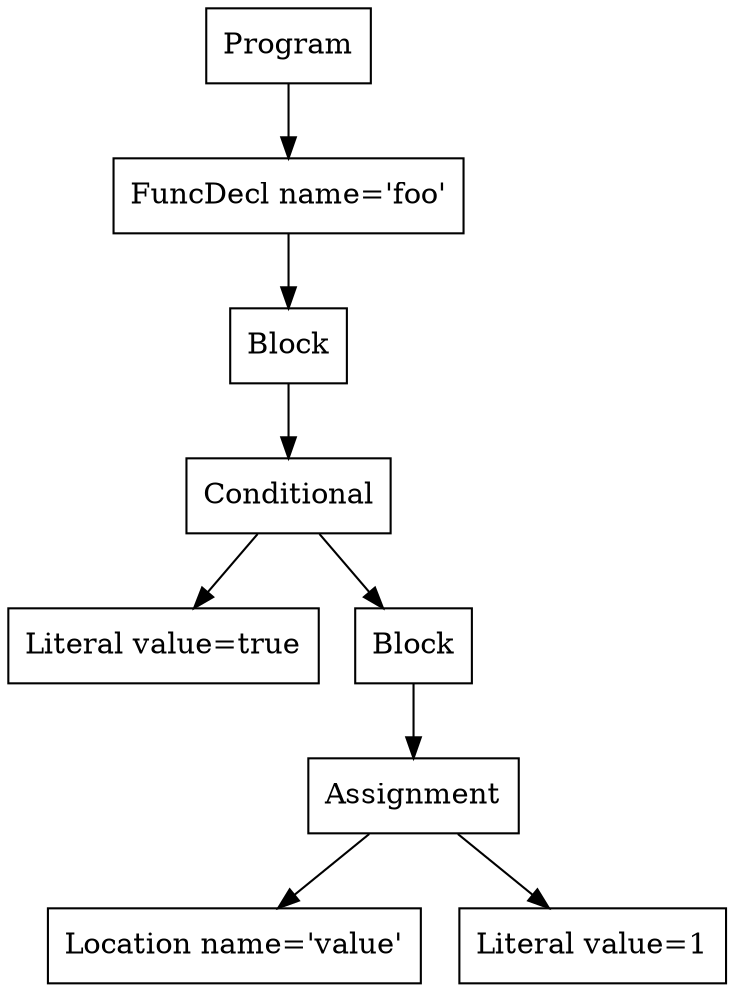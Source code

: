 digraph AST {
4 [shape=box, label="Literal value=true"];
7 [shape=box, label="Location name='value'"];
8 [shape=box, label="Literal value=1"];
6 [shape=box, label="Assignment"];
6 -> 7;
6 -> 8;
5 [shape=box, label="Block"];
5 -> 6;
3 [shape=box, label="Conditional"];
3 -> 4;
3 -> 5;
2 [shape=box, label="Block"];
2 -> 3;
1 [shape=box, label="FuncDecl name='foo'"];
1 -> 2;
0 [shape=box, label="Program"];
0 -> 1;
}

